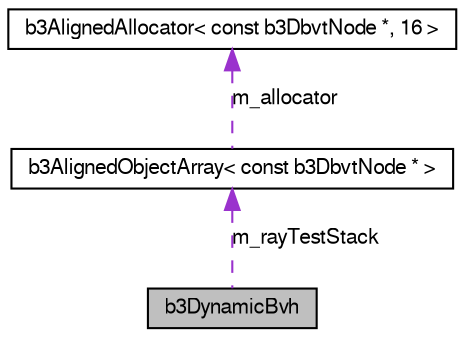 digraph G
{
  bgcolor="transparent";
  edge [fontname="FreeSans",fontsize=10,labelfontname="FreeSans",labelfontsize=10];
  node [fontname="FreeSans",fontsize=10,shape=record];
  Node1 [label="b3DynamicBvh",height=0.2,width=0.4,color="black", fillcolor="grey75", style="filled" fontcolor="black"];
  Node2 -> Node1 [dir=back,color="darkorchid3",fontsize=10,style="dashed",label="m_rayTestStack"];
  Node2 [label="b3AlignedObjectArray\< const b3DbvtNode * \>",height=0.2,width=0.4,color="black",URL="$classb3_aligned_object_array.html"];
  Node3 -> Node2 [dir=back,color="darkorchid3",fontsize=10,style="dashed",label="m_allocator"];
  Node3 [label="b3AlignedAllocator\< const b3DbvtNode *, 16 \>",height=0.2,width=0.4,color="black",URL="$classb3_aligned_allocator.html"];
}
